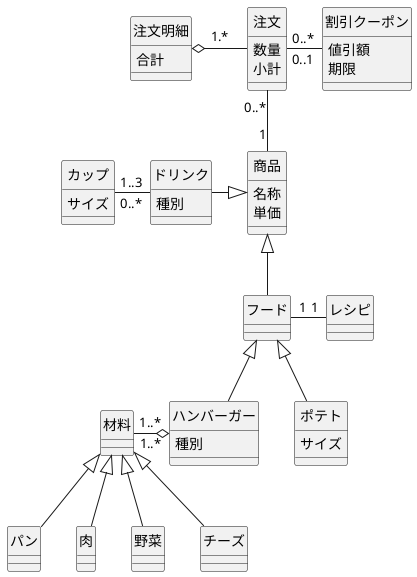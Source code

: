 @startuml 演習7-4-1_CL_ハンバーガーショップ

    class 注文明細 {
        合計
    }
    class 注文 {
        数量
        小計
    }
    class 割引クーポン {
        値引額
        期限
    }
    class 商品 {
        名称
        単価
    }
    class カップ {
        サイズ
    }
    class ドリンク {
        種別
    }
    class フード {}
    class レシピ {}
    class 材料 {}
    class ハンバーガー {
        種別
        }
    class ポテト {
        サイズ
        }
    class パン {}
    class 肉 {}
    class 野菜 {}
    class チーズ{}

    注文明細 o-right- 注文: 1.*
    注文 "0..*"-right-"0..1" 割引クーポン 
    注文 "0..*"-down-"1" 商品
    カップ "1..3"-right-"0..*" ドリンク
    ドリンク -right-|> 商品
    商品 <|-down- フード
    フード "1"-right-"1" レシピ
    フード <|-down-ハンバーガー
    フード <|-down-ポテト
    ハンバーガー "1..*" o-left- "1..*" 材料
    材料 <|-- パン
    材料 <|-- 肉
    材料 <|-- 野菜
    材料 <|-- チーズ 


    hide circle
@enduml